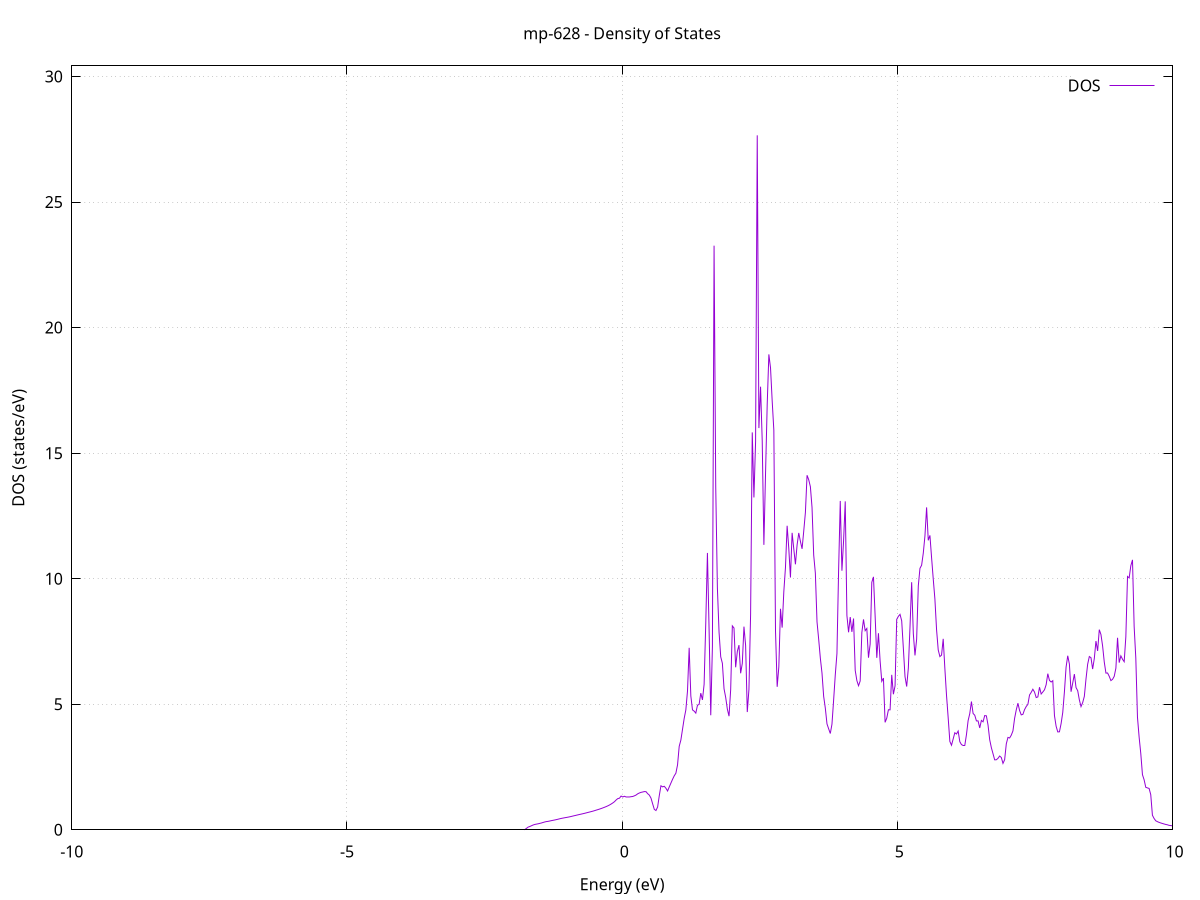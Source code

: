 set title 'mp-628 - Density of States'
set xlabel 'Energy (eV)'
set ylabel 'DOS (states/eV)'
set grid
set xrange [-10:10]
set yrange [0:30.425]
set xzeroaxis lt -1
set terminal png size 800,600
set output 'mp-628_dos_gnuplot.png'
plot '-' using 1:2 with lines title 'DOS'
-46.691500 0.000000
-46.661300 0.000000
-46.631200 0.000000
-46.601000 0.000000
-46.570800 0.000000
-46.540600 0.000000
-46.510500 0.000000
-46.480300 0.000000
-46.450100 0.000000
-46.420000 0.000000
-46.389800 0.000000
-46.359600 0.000000
-46.329500 0.000000
-46.299300 0.000000
-46.269100 0.000000
-46.239000 0.000000
-46.208800 0.000000
-46.178600 0.000000
-46.148400 0.000000
-46.118300 0.000000
-46.088100 0.000000
-46.057900 0.000000
-46.027800 0.000000
-45.997600 0.000000
-45.967400 0.000000
-45.937300 0.000000
-45.907100 0.000000
-45.876900 0.000000
-45.846700 0.000000
-45.816600 0.000000
-45.786400 0.000000
-45.756200 0.000000
-45.726100 0.000000
-45.695900 0.000000
-45.665700 0.000000
-45.635600 0.000000
-45.605400 0.000000
-45.575200 0.000000
-45.545100 0.000000
-45.514900 0.000000
-45.484700 0.000000
-45.454500 0.000000
-45.424400 0.000000
-45.394200 0.000000
-45.364000 0.000000
-45.333900 0.000000
-45.303700 0.000000
-45.273500 0.000000
-45.243400 0.000000
-45.213200 0.000000
-45.183000 0.000000
-45.152800 0.000000
-45.122700 0.000000
-45.092500 0.000000
-45.062300 0.000000
-45.032200 0.000000
-45.002000 0.000000
-44.971800 0.000000
-44.941700 0.000000
-44.911500 0.000000
-44.881300 0.000000
-44.851200 0.000000
-44.821000 0.000000
-44.790800 0.000000
-44.760600 0.000000
-44.730500 0.000000
-44.700300 0.000000
-44.670100 0.000000
-44.640000 0.000000
-44.609800 0.000000
-44.579600 0.000000
-44.549500 0.000000
-44.519300 0.000000
-44.489100 0.000000
-44.458900 0.000000
-44.428800 0.000000
-44.398600 0.000000
-44.368400 0.000000
-44.338300 0.000000
-44.308100 0.000000
-44.277900 0.000000
-44.247800 0.000000
-44.217600 0.000000
-44.187400 0.000000
-44.157300 0.000000
-44.127100 0.000000
-44.096900 0.000000
-44.066700 0.000000
-44.036600 0.000000
-44.006400 0.000000
-43.976200 0.000000
-43.946100 3.462700
-43.915900 21.617400
-43.885700 37.920900
-43.855600 63.812600
-43.825400 93.424800
-43.795200 0.000000
-43.765000 0.000000
-43.734900 0.000000
-43.704700 0.000000
-43.674500 0.000000
-43.644400 0.000000
-43.614200 0.000000
-43.584000 0.000000
-43.553900 0.000000
-43.523700 0.000000
-43.493500 0.000000
-43.463400 0.000000
-43.433200 0.000000
-43.403000 0.000000
-43.372800 0.000000
-43.342700 0.000000
-43.312500 0.000000
-43.282300 0.000000
-43.252200 0.000000
-43.222000 0.000000
-43.191800 0.000000
-43.161700 0.000000
-43.131500 0.000000
-43.101300 0.000000
-43.071100 0.000000
-43.041000 0.000000
-43.010800 0.000000
-42.980600 0.000000
-42.950500 0.000000
-42.920300 0.000000
-42.890100 0.000000
-42.860000 0.000000
-42.829800 0.000000
-42.799600 0.000000
-42.769500 0.000000
-42.739300 0.000000
-42.709100 0.000000
-42.678900 0.000000
-42.648800 0.000000
-42.618600 0.000000
-42.588400 0.000000
-42.558300 0.000000
-42.528100 0.000000
-42.497900 0.000000
-42.467800 0.000000
-42.437600 0.000000
-42.407400 0.000000
-42.377200 0.000000
-42.347100 0.000000
-42.316900 0.000000
-42.286700 0.000000
-42.256600 0.000000
-42.226400 0.000000
-42.196200 0.000000
-42.166100 0.000000
-42.135900 0.000000
-42.105700 0.000000
-42.075600 0.000000
-42.045400 0.000000
-42.015200 0.000000
-41.985000 0.000000
-41.954900 0.000000
-41.924700 0.000000
-41.894500 0.000000
-41.864400 0.000000
-41.834200 0.000000
-41.804000 0.000000
-41.773900 0.000000
-41.743700 0.000000
-41.713500 0.000000
-41.683300 0.000000
-41.653200 0.000000
-41.623000 0.000000
-41.592800 0.000000
-41.562700 0.000000
-41.532500 0.000000
-41.502300 0.000000
-41.472200 0.000000
-41.442000 0.000000
-41.411800 0.000000
-41.381700 0.000000
-41.351500 0.000000
-41.321300 0.000000
-41.291100 0.000000
-41.261000 0.000000
-41.230800 0.000000
-41.200600 0.000000
-41.170500 0.000000
-41.140300 0.000000
-41.110100 0.000000
-41.080000 0.000000
-41.049800 0.000000
-41.019600 0.000000
-40.989400 0.000000
-40.959300 0.000000
-40.929100 0.000000
-40.898900 0.000000
-40.868800 0.000000
-40.838600 0.000000
-40.808400 0.000000
-40.778300 0.000000
-40.748100 0.000000
-40.717900 0.000000
-40.687800 0.000000
-40.657600 0.000000
-40.627400 0.000000
-40.597200 0.000000
-40.567100 0.000000
-40.536900 0.000000
-40.506700 0.000000
-40.476600 0.000000
-40.446400 0.000000
-40.416200 0.000000
-40.386100 0.000000
-40.355900 0.000000
-40.325700 0.000000
-40.295500 0.000000
-40.265400 0.000000
-40.235200 0.000000
-40.205000 0.000000
-40.174900 0.000000
-40.144700 0.000000
-40.114500 0.000000
-40.084400 0.000000
-40.054200 0.000000
-40.024000 0.000000
-39.993900 0.000000
-39.963700 0.000000
-39.933500 0.000000
-39.903300 0.000000
-39.873200 0.000000
-39.843000 0.000000
-39.812800 0.000000
-39.782700 0.000000
-39.752500 0.000000
-39.722300 0.000000
-39.692200 0.000000
-39.662000 0.000000
-39.631800 0.000000
-39.601600 0.000000
-39.571500 0.000000
-39.541300 0.000000
-39.511100 0.000000
-39.481000 0.000000
-39.450800 0.000000
-39.420600 0.000000
-39.390500 0.000000
-39.360300 0.000000
-39.330100 0.000000
-39.300000 0.000000
-39.269800 0.000000
-39.239600 0.000000
-39.209400 0.000000
-39.179300 0.000000
-39.149100 0.000000
-39.118900 0.000000
-39.088800 0.000000
-39.058600 0.000000
-39.028400 0.000000
-38.998300 0.000000
-38.968100 0.000000
-38.937900 0.000000
-38.907700 0.000000
-38.877600 0.000000
-38.847400 0.000000
-38.817200 0.000000
-38.787100 0.000000
-38.756900 0.000000
-38.726700 0.000000
-38.696600 0.000000
-38.666400 0.000000
-38.636200 0.000000
-38.606100 0.000000
-38.575900 0.000000
-38.545700 0.000000
-38.515500 0.000000
-38.485400 0.000000
-38.455200 0.000000
-38.425000 0.000000
-38.394900 0.000000
-38.364700 0.000000
-38.334500 0.000000
-38.304400 0.000000
-38.274200 0.000000
-38.244000 0.000000
-38.213800 0.000000
-38.183700 0.000000
-38.153500 0.000000
-38.123300 0.000000
-38.093200 0.000000
-38.063000 0.000000
-38.032800 0.000000
-38.002700 0.000000
-37.972500 0.000000
-37.942300 0.000000
-37.912200 0.000000
-37.882000 0.000000
-37.851800 0.000000
-37.821600 0.000000
-37.791500 0.000000
-37.761300 0.000000
-37.731100 0.000000
-37.701000 0.000000
-37.670800 0.000000
-37.640600 0.000000
-37.610500 0.000000
-37.580300 0.000000
-37.550100 0.000000
-37.519900 0.000000
-37.489800 0.000000
-37.459600 0.000000
-37.429400 0.000000
-37.399300 0.000000
-37.369100 0.000000
-37.338900 0.000000
-37.308800 0.000000
-37.278600 0.000000
-37.248400 0.000000
-37.218300 0.000000
-37.188100 0.000000
-37.157900 0.000000
-37.127700 0.000000
-37.097600 0.000000
-37.067400 0.000000
-37.037200 0.000000
-37.007100 0.000000
-36.976900 0.000000
-36.946700 0.000000
-36.916600 0.000000
-36.886400 0.000000
-36.856200 0.000000
-36.826000 0.000000
-36.795900 0.000000
-36.765700 0.000000
-36.735500 0.000000
-36.705400 0.000000
-36.675200 0.000000
-36.645000 0.000000
-36.614900 0.000000
-36.584700 0.000000
-36.554500 0.000000
-36.524400 0.000000
-36.494200 0.000000
-36.464000 0.000000
-36.433800 0.000000
-36.403700 0.000000
-36.373500 0.000000
-36.343300 0.000000
-36.313200 0.000000
-36.283000 0.000000
-36.252800 0.000000
-36.222700 0.000000
-36.192500 0.000000
-36.162300 0.000000
-36.132100 0.000000
-36.102000 0.000000
-36.071800 0.000000
-36.041600 0.000000
-36.011500 0.000000
-35.981300 0.000000
-35.951100 0.000000
-35.921000 0.000000
-35.890800 0.000000
-35.860600 0.000000
-35.830500 0.000000
-35.800300 0.000000
-35.770100 0.000000
-35.739900 0.000000
-35.709800 0.000000
-35.679600 0.000000
-35.649400 0.000000
-35.619300 0.000000
-35.589100 0.000000
-35.558900 0.000000
-35.528800 0.000000
-35.498600 0.000000
-35.468400 0.000000
-35.438200 0.000000
-35.408100 0.000000
-35.377900 0.000000
-35.347700 0.000000
-35.317600 0.000000
-35.287400 0.000000
-35.257200 0.000000
-35.227100 0.000000
-35.196900 0.000000
-35.166700 0.000000
-35.136600 0.000000
-35.106400 0.000000
-35.076200 0.000000
-35.046000 0.000000
-35.015900 0.000000
-34.985700 0.000000
-34.955500 0.000000
-34.925400 0.000000
-34.895200 0.000000
-34.865000 0.000000
-34.834900 0.000000
-34.804700 0.000000
-34.774500 0.000000
-34.744300 0.000000
-34.714200 0.000000
-34.684000 0.000000
-34.653800 0.000000
-34.623700 0.000000
-34.593500 0.000000
-34.563300 0.000000
-34.533200 0.000000
-34.503000 0.000000
-34.472800 0.000000
-34.442700 0.000000
-34.412500 0.000000
-34.382300 0.000000
-34.352100 0.000000
-34.322000 0.000000
-34.291800 0.000000
-34.261600 0.000000
-34.231500 0.000000
-34.201300 0.000000
-34.171100 0.000000
-34.141000 0.000000
-34.110800 0.000000
-34.080600 0.000000
-34.050400 0.000000
-34.020300 0.000000
-33.990100 0.000000
-33.959900 0.000000
-33.929800 0.000000
-33.899600 0.000000
-33.869400 0.000000
-33.839300 0.000000
-33.809100 0.000000
-33.778900 0.000000
-33.748700 0.000000
-33.718600 0.000000
-33.688400 0.000000
-33.658200 0.000000
-33.628100 0.000000
-33.597900 0.000000
-33.567700 0.000000
-33.537600 0.000000
-33.507400 0.000000
-33.477200 0.000000
-33.447100 0.000000
-33.416900 0.000000
-33.386700 0.000000
-33.356500 0.000000
-33.326400 0.000000
-33.296200 0.000000
-33.266000 0.000000
-33.235900 0.000000
-33.205700 0.000000
-33.175500 0.000000
-33.145400 0.000000
-33.115200 0.000000
-33.085000 0.000000
-33.054800 0.000000
-33.024700 0.000000
-32.994500 0.000000
-32.964300 0.000000
-32.934200 0.000000
-32.904000 0.000000
-32.873800 0.000000
-32.843700 0.000000
-32.813500 0.000000
-32.783300 0.000000
-32.753200 0.000000
-32.723000 0.000000
-32.692800 0.000000
-32.662600 0.000000
-32.632500 0.000000
-32.602300 0.000000
-32.572100 0.000000
-32.542000 0.000000
-32.511800 0.000000
-32.481600 0.000000
-32.451500 0.000000
-32.421300 0.000000
-32.391100 0.000000
-32.360900 0.000000
-32.330800 0.000000
-32.300600 0.000000
-32.270400 0.000000
-32.240300 0.000000
-32.210100 0.000000
-32.179900 0.000000
-32.149800 0.000000
-32.119600 0.000000
-32.089400 0.000000
-32.059300 0.000000
-32.029100 0.000000
-31.998900 0.000000
-31.968700 0.000000
-31.938600 0.000000
-31.908400 0.000000
-31.878200 0.000000
-31.848100 0.000000
-31.817900 0.000000
-31.787700 0.000000
-31.757600 0.000000
-31.727400 0.000000
-31.697200 0.000000
-31.667000 0.000000
-31.636900 0.000000
-31.606700 0.000000
-31.576500 0.000000
-31.546400 0.000000
-31.516200 0.000000
-31.486000 0.000000
-31.455900 0.000000
-31.425700 0.000000
-31.395500 0.000000
-31.365400 0.000000
-31.335200 0.000000
-31.305000 0.000000
-31.274800 0.000000
-31.244700 0.000000
-31.214500 0.000000
-31.184300 0.000000
-31.154200 0.000000
-31.124000 0.000000
-31.093800 0.000000
-31.063700 0.000000
-31.033500 0.000000
-31.003300 0.000000
-30.973100 0.000000
-30.943000 0.000000
-30.912800 0.000000
-30.882600 0.000000
-30.852500 0.000000
-30.822300 0.000000
-30.792100 0.000000
-30.762000 0.000000
-30.731800 0.000000
-30.701600 0.000000
-30.671500 0.000000
-30.641300 0.000000
-30.611100 0.000000
-30.580900 0.000000
-30.550800 0.000000
-30.520600 0.000000
-30.490400 0.000000
-30.460300 0.000000
-30.430100 0.000000
-30.399900 0.000000
-30.369800 0.000000
-30.339600 0.000000
-30.309400 0.000000
-30.279200 0.000000
-30.249100 0.000000
-30.218900 0.000000
-30.188700 0.000000
-30.158600 0.000000
-30.128400 0.000000
-30.098200 0.000000
-30.068100 0.000000
-30.037900 0.000000
-30.007700 0.000000
-29.977600 0.000000
-29.947400 0.000000
-29.917200 0.000000
-29.887000 0.000000
-29.856900 0.000000
-29.826700 0.000000
-29.796500 0.000000
-29.766400 0.000000
-29.736200 0.000000
-29.706000 0.000000
-29.675900 0.000000
-29.645700 0.000000
-29.615500 0.000000
-29.585300 0.000000
-29.555200 0.000000
-29.525000 0.000000
-29.494800 0.000000
-29.464700 0.000000
-29.434500 0.000000
-29.404300 0.000000
-29.374200 0.000000
-29.344000 0.000000
-29.313800 0.000000
-29.283700 0.000000
-29.253500 0.000000
-29.223300 0.000000
-29.193100 0.000000
-29.163000 0.000000
-29.132800 0.000000
-29.102600 0.000000
-29.072500 0.000000
-29.042300 0.000000
-29.012100 0.000000
-28.982000 0.000000
-28.951800 0.000000
-28.921600 0.000000
-28.891400 0.000000
-28.861300 0.000000
-28.831100 0.000000
-28.800900 0.000000
-28.770800 0.000000
-28.740600 0.000000
-28.710400 0.000000
-28.680300 0.000000
-28.650100 0.000000
-28.619900 0.000000
-28.589800 0.000000
-28.559600 0.000000
-28.529400 0.000000
-28.499200 0.000000
-28.469100 0.000000
-28.438900 0.000000
-28.408700 0.000000
-28.378600 0.000000
-28.348400 0.000000
-28.318200 0.000000
-28.288100 0.000000
-28.257900 0.000000
-28.227700 0.000000
-28.197500 0.000000
-28.167400 0.000000
-28.137200 0.000000
-28.107000 0.000000
-28.076900 0.000000
-28.046700 0.000000
-28.016500 0.000000
-27.986400 0.000000
-27.956200 0.000000
-27.926000 0.000000
-27.895900 0.000000
-27.865700 0.000000
-27.835500 0.000000
-27.805300 0.000000
-27.775200 0.000000
-27.745000 0.000000
-27.714800 0.000000
-27.684700 0.000000
-27.654500 0.000000
-27.624300 0.000000
-27.594200 0.000000
-27.564000 0.000000
-27.533800 0.000000
-27.503600 0.000000
-27.473500 0.000000
-27.443300 0.000000
-27.413100 0.000000
-27.383000 0.000000
-27.352800 0.000000
-27.322600 0.000000
-27.292500 0.000000
-27.262300 0.000000
-27.232100 0.000000
-27.202000 0.000000
-27.171800 0.000000
-27.141600 0.000000
-27.111400 0.000000
-27.081300 0.000000
-27.051100 0.000000
-27.020900 0.000000
-26.990800 0.000000
-26.960600 0.000000
-26.930400 0.000000
-26.900300 0.000000
-26.870100 0.000000
-26.839900 0.000000
-26.809700 0.000000
-26.779600 0.000000
-26.749400 0.000000
-26.719200 0.000000
-26.689100 0.000000
-26.658900 0.000000
-26.628700 0.000000
-26.598600 0.000000
-26.568400 0.000000
-26.538200 0.000000
-26.508100 0.000000
-26.477900 0.000000
-26.447700 0.000000
-26.417500 0.000000
-26.387400 0.000000
-26.357200 0.000000
-26.327000 0.000000
-26.296900 0.000000
-26.266700 0.000000
-26.236500 0.000000
-26.206400 0.000000
-26.176200 0.000000
-26.146000 0.000000
-26.115800 0.000000
-26.085700 0.000000
-26.055500 0.000000
-26.025300 0.000000
-25.995200 0.000000
-25.965000 0.000000
-25.934800 0.000000
-25.904700 0.000000
-25.874500 0.000000
-25.844300 0.000000
-25.814200 0.000000
-25.784000 0.000000
-25.753800 0.000000
-25.723600 0.000000
-25.693500 0.000000
-25.663300 0.000000
-25.633100 0.000000
-25.603000 0.000000
-25.572800 0.000000
-25.542600 0.000000
-25.512500 0.000000
-25.482300 0.000000
-25.452100 0.000000
-25.421900 0.000000
-25.391800 0.000000
-25.361600 0.000000
-25.331400 0.000000
-25.301300 0.000000
-25.271100 0.000000
-25.240900 0.000000
-25.210800 0.000000
-25.180600 0.000000
-25.150400 0.000000
-25.120300 0.000000
-25.090100 0.000000
-25.059900 0.000000
-25.029700 0.000000
-24.999600 0.000000
-24.969400 0.000000
-24.939200 0.000000
-24.909100 0.000000
-24.878900 0.000000
-24.848700 0.000000
-24.818600 0.000000
-24.788400 0.000000
-24.758200 0.000000
-24.728000 0.000000
-24.697900 0.000000
-24.667700 0.000000
-24.637500 0.000000
-24.607400 0.000000
-24.577200 0.000000
-24.547000 0.000000
-24.516900 0.000000
-24.486700 0.000000
-24.456500 0.000000
-24.426400 0.000000
-24.396200 0.000000
-24.366000 0.000000
-24.335800 0.000000
-24.305700 0.000000
-24.275500 0.000000
-24.245300 0.000000
-24.215200 0.000000
-24.185000 0.000000
-24.154800 0.000000
-24.124700 0.000000
-24.094500 0.000000
-24.064300 0.000000
-24.034100 0.000000
-24.004000 0.000000
-23.973800 0.000000
-23.943600 0.000000
-23.913500 0.000000
-23.883300 0.000000
-23.853100 0.000000
-23.823000 0.000000
-23.792800 0.000000
-23.762600 0.000000
-23.732500 0.000000
-23.702300 0.000000
-23.672100 0.000000
-23.641900 0.000000
-23.611800 0.000000
-23.581600 0.000000
-23.551400 0.000000
-23.521300 0.000000
-23.491100 0.000000
-23.460900 0.000000
-23.430800 0.000000
-23.400600 0.000000
-23.370400 0.000000
-23.340200 0.000000
-23.310100 0.000000
-23.279900 0.000000
-23.249700 0.000000
-23.219600 0.000000
-23.189400 0.000000
-23.159200 0.000000
-23.129100 0.000000
-23.098900 0.000000
-23.068700 0.000000
-23.038600 0.000000
-23.008400 0.000000
-22.978200 0.000000
-22.948000 0.000000
-22.917900 0.000000
-22.887700 0.000000
-22.857500 0.000000
-22.827400 0.000000
-22.797200 0.000000
-22.767000 0.000000
-22.736900 0.000000
-22.706700 0.000000
-22.676500 0.000000
-22.646300 0.000000
-22.616200 0.000000
-22.586000 0.000000
-22.555800 0.000000
-22.525700 0.000000
-22.495500 0.000000
-22.465300 4.645400
-22.435200 11.000500
-22.405000 17.862500
-22.374800 23.628100
-22.344700 27.455900
-22.314500 22.868600
-22.284300 25.580400
-22.254100 19.267300
-22.224000 27.534500
-22.193800 14.946900
-22.163600 25.389500
-22.133500 23.352900
-22.103300 30.331000
-22.073100 25.716200
-22.043000 30.834800
-22.012800 42.668200
-21.982600 33.555200
-21.952400 28.437700
-21.922300 56.619900
-21.892100 40.125200
-21.861900 50.451100
-21.831800 45.503600
-21.801600 22.066200
-21.771400 15.341200
-21.741300 76.876700
-21.711100 22.659000
-21.680900 1.636900
-21.650800 0.000000
-21.620600 0.000000
-21.590400 0.000000
-21.560200 0.000000
-21.530100 0.000000
-21.499900 0.000000
-21.469700 0.000000
-21.439600 0.000000
-21.409400 0.000000
-21.379200 0.000000
-21.349100 0.000000
-21.318900 0.000000
-21.288700 0.000000
-21.258500 0.000000
-21.228400 0.000000
-21.198200 0.000000
-21.168000 0.000000
-21.137900 0.000000
-21.107700 0.000000
-21.077500 0.000000
-21.047400 0.000000
-21.017200 0.000000
-20.987000 0.000000
-20.956900 0.000000
-20.926700 0.000000
-20.896500 0.000000
-20.866300 0.000000
-20.836200 0.000000
-20.806000 0.000000
-20.775800 0.000000
-20.745700 0.000000
-20.715500 0.000000
-20.685300 0.000000
-20.655200 0.000000
-20.625000 0.000000
-20.594800 0.000000
-20.564600 0.000000
-20.534500 0.000000
-20.504300 0.000000
-20.474100 0.000000
-20.444000 0.000000
-20.413800 0.000000
-20.383600 0.000000
-20.353500 0.000000
-20.323300 0.000000
-20.293100 0.000000
-20.263000 0.000000
-20.232800 0.000000
-20.202600 0.000000
-20.172400 0.000000
-20.142300 0.000000
-20.112100 0.000000
-20.081900 0.000000
-20.051800 0.000000
-20.021600 0.000000
-19.991400 0.000000
-19.961300 0.000000
-19.931100 0.000000
-19.900900 0.000000
-19.870700 0.000000
-19.840600 0.000000
-19.810400 0.000000
-19.780200 0.000000
-19.750100 0.000000
-19.719900 0.000000
-19.689700 0.000000
-19.659600 0.000000
-19.629400 0.000000
-19.599200 0.000000
-19.569100 0.000000
-19.538900 0.000000
-19.508700 0.000000
-19.478500 0.000000
-19.448400 0.000000
-19.418200 0.000000
-19.388000 0.000000
-19.357900 0.000000
-19.327700 0.000000
-19.297500 0.000000
-19.267400 0.000000
-19.237200 0.000000
-19.207000 0.000000
-19.176800 0.000000
-19.146700 0.000000
-19.116500 0.000000
-19.086300 0.000000
-19.056200 0.000000
-19.026000 0.000000
-18.995800 0.000000
-18.965700 0.000000
-18.935500 0.000000
-18.905300 0.000000
-18.875200 0.000000
-18.845000 0.000000
-18.814800 0.000000
-18.784600 0.000000
-18.754500 0.000000
-18.724300 0.000000
-18.694100 0.000000
-18.664000 0.000000
-18.633800 0.000000
-18.603600 0.000000
-18.573500 0.000000
-18.543300 0.000000
-18.513100 0.000000
-18.482900 0.000000
-18.452800 0.000000
-18.422600 0.000000
-18.392400 0.000000
-18.362300 0.000000
-18.332100 0.000000
-18.301900 0.000000
-18.271800 0.000000
-18.241600 0.000000
-18.211400 0.000000
-18.181300 0.000000
-18.151100 0.000000
-18.120900 0.000000
-18.090700 0.000000
-18.060600 0.000000
-18.030400 0.000000
-18.000200 0.000000
-17.970100 0.000000
-17.939900 0.000000
-17.909700 0.000000
-17.879600 0.000000
-17.849400 0.000000
-17.819200 0.000000
-17.789000 0.000000
-17.758900 0.000000
-17.728700 0.000000
-17.698500 0.000000
-17.668400 0.000000
-17.638200 0.000000
-17.608000 0.000000
-17.577900 0.000000
-17.547700 0.000000
-17.517500 0.000000
-17.487400 0.000000
-17.457200 0.000000
-17.427000 0.000000
-17.396800 0.000000
-17.366700 0.000000
-17.336500 0.000000
-17.306300 0.000000
-17.276200 0.000000
-17.246000 0.000000
-17.215800 0.000000
-17.185700 0.000000
-17.155500 0.000000
-17.125300 0.000000
-17.095100 0.000000
-17.065000 0.000000
-17.034800 0.000000
-17.004600 0.000000
-16.974500 0.000000
-16.944300 0.000000
-16.914100 0.000000
-16.884000 0.000000
-16.853800 0.000000
-16.823600 0.000000
-16.793500 0.000000
-16.763300 0.000000
-16.733100 0.000000
-16.702900 0.000000
-16.672800 0.000000
-16.642600 0.000000
-16.612400 0.000000
-16.582300 0.000000
-16.552100 0.000000
-16.521900 0.000000
-16.491800 0.000000
-16.461600 0.000000
-16.431400 0.000000
-16.401200 0.000000
-16.371100 0.000000
-16.340900 0.000000
-16.310700 0.000000
-16.280600 0.000000
-16.250400 0.000000
-16.220200 0.000000
-16.190100 0.000000
-16.159900 0.000000
-16.129700 0.000000
-16.099600 0.000000
-16.069400 0.000000
-16.039200 0.000000
-16.009000 0.000000
-15.978900 0.000000
-15.948700 0.000000
-15.918500 0.000000
-15.888400 0.000000
-15.858200 0.000000
-15.828000 0.000000
-15.797900 0.000000
-15.767700 0.000000
-15.737500 0.000000
-15.707300 0.000000
-15.677200 0.000000
-15.647000 0.000000
-15.616800 0.000000
-15.586700 0.000000
-15.556500 0.000000
-15.526300 0.000000
-15.496200 0.000000
-15.466000 0.000000
-15.435800 0.000000
-15.405700 0.000000
-15.375500 0.000000
-15.345300 0.000000
-15.315100 0.000000
-15.285000 0.000000
-15.254800 0.000000
-15.224600 0.000000
-15.194500 0.000000
-15.164300 0.000000
-15.134100 0.000000
-15.104000 0.000000
-15.073800 0.000000
-15.043600 0.000000
-15.013400 0.000000
-14.983300 0.000000
-14.953100 0.000000
-14.922900 0.000000
-14.892800 0.000000
-14.862600 0.000000
-14.832400 0.000000
-14.802300 0.000000
-14.772100 0.000000
-14.741900 0.000000
-14.711800 0.000000
-14.681600 0.000000
-14.651400 0.000000
-14.621200 0.000000
-14.591100 0.000000
-14.560900 0.000000
-14.530700 0.000000
-14.500600 0.000000
-14.470400 0.000000
-14.440200 0.000000
-14.410100 0.000000
-14.379900 0.000000
-14.349700 0.000000
-14.319500 0.000000
-14.289400 0.000000
-14.259200 0.000000
-14.229000 0.000000
-14.198900 0.000000
-14.168700 0.000000
-14.138500 0.000000
-14.108400 0.000000
-14.078200 0.000000
-14.048000 0.000000
-14.017800 0.000000
-13.987700 0.000000
-13.957500 0.000000
-13.927300 0.000000
-13.897200 0.000000
-13.867000 0.000000
-13.836800 0.000000
-13.806700 0.000000
-13.776500 0.000000
-13.746300 0.000000
-13.716200 0.000000
-13.686000 0.000000
-13.655800 0.000000
-13.625600 0.000000
-13.595500 0.000000
-13.565300 0.000000
-13.535100 0.000000
-13.505000 0.000000
-13.474800 0.000000
-13.444600 0.000000
-13.414500 0.000000
-13.384300 0.000000
-13.354100 0.000000
-13.323900 0.000000
-13.293800 0.000000
-13.263600 0.000000
-13.233400 0.000000
-13.203300 0.000000
-13.173100 0.000000
-13.142900 0.000000
-13.112800 0.000000
-13.082600 0.000000
-13.052400 0.000000
-13.022300 0.000000
-12.992100 0.000000
-12.961900 0.000000
-12.931700 0.000000
-12.901600 0.000000
-12.871400 0.000000
-12.841200 0.000000
-12.811100 0.000000
-12.780900 0.000000
-12.750700 0.000000
-12.720600 0.000000
-12.690400 0.000000
-12.660200 0.000000
-12.630000 0.000000
-12.599900 0.000000
-12.569700 0.000000
-12.539500 0.000000
-12.509400 0.000000
-12.479200 0.000000
-12.449000 0.000000
-12.418900 0.000000
-12.388700 0.000000
-12.358500 0.000000
-12.328400 0.000000
-12.298200 0.000000
-12.268000 0.000000
-12.237800 0.000000
-12.207700 0.000000
-12.177500 0.000000
-12.147300 0.000000
-12.117200 0.000000
-12.087000 0.000000
-12.056800 0.000000
-12.026700 0.000000
-11.996500 0.000000
-11.966300 0.000000
-11.936100 0.000000
-11.906000 0.000000
-11.875800 0.000000
-11.845600 0.000000
-11.815500 0.000000
-11.785300 0.000000
-11.755100 0.000000
-11.725000 0.000000
-11.694800 0.000000
-11.664600 0.000000
-11.634500 0.000000
-11.604300 0.000000
-11.574100 0.000000
-11.543900 0.000000
-11.513800 0.000000
-11.483600 0.000000
-11.453400 0.000000
-11.423300 0.000000
-11.393100 0.000000
-11.362900 0.000000
-11.332800 0.000000
-11.302600 0.000000
-11.272400 0.000000
-11.242200 0.000000
-11.212100 0.000000
-11.181900 0.000000
-11.151700 0.000000
-11.121600 0.000000
-11.091400 0.000000
-11.061200 0.000000
-11.031100 0.000000
-11.000900 0.000000
-10.970700 0.000000
-10.940600 0.000000
-10.910400 0.000000
-10.880200 0.000000
-10.850000 0.000000
-10.819900 0.000000
-10.789700 0.000000
-10.759500 0.000000
-10.729400 0.000000
-10.699200 0.000000
-10.669000 0.000000
-10.638900 0.000000
-10.608700 0.000000
-10.578500 0.000000
-10.548300 0.000000
-10.518200 0.000000
-10.488000 0.000000
-10.457800 0.000000
-10.427700 0.000000
-10.397500 0.000000
-10.367300 0.000000
-10.337200 0.000000
-10.307000 0.000000
-10.276800 0.000000
-10.246700 0.000000
-10.216500 0.000000
-10.186300 0.000000
-10.156100 0.000000
-10.126000 0.000000
-10.095800 0.000000
-10.065600 0.000000
-10.035500 0.000000
-10.005300 0.000000
-9.975100 0.000000
-9.945000 0.000000
-9.914800 0.000000
-9.884600 0.000000
-9.854400 0.000000
-9.824300 0.000000
-9.794100 0.000000
-9.763900 0.000000
-9.733800 0.000000
-9.703600 0.000000
-9.673400 0.000000
-9.643300 0.000000
-9.613100 0.000000
-9.582900 0.000000
-9.552800 0.000000
-9.522600 0.000000
-9.492400 0.000000
-9.462200 0.000000
-9.432100 0.000000
-9.401900 0.000000
-9.371700 0.000000
-9.341600 0.000000
-9.311400 0.000000
-9.281200 0.000000
-9.251100 0.000000
-9.220900 0.000000
-9.190700 0.000000
-9.160500 0.000000
-9.130400 0.000000
-9.100200 0.000000
-9.070000 0.000000
-9.039900 0.000000
-9.009700 0.000000
-8.979500 0.000000
-8.949400 0.000000
-8.919200 0.000000
-8.889000 0.000000
-8.858900 0.000000
-8.828700 0.000000
-8.798500 0.000000
-8.768300 0.000000
-8.738200 0.000000
-8.708000 0.000000
-8.677800 0.000000
-8.647700 0.000000
-8.617500 0.000000
-8.587300 0.000000
-8.557200 0.000000
-8.527000 0.000000
-8.496800 0.000000
-8.466600 0.000000
-8.436500 0.000000
-8.406300 0.000000
-8.376100 0.000000
-8.346000 0.000000
-8.315800 0.000000
-8.285600 0.000000
-8.255500 0.000000
-8.225300 0.000000
-8.195100 0.000000
-8.165000 0.000000
-8.134800 0.000000
-8.104600 0.000000
-8.074400 0.000000
-8.044300 0.000000
-8.014100 0.000000
-7.983900 0.000000
-7.953800 0.000000
-7.923600 0.000000
-7.893400 0.000000
-7.863300 0.000000
-7.833100 0.000000
-7.802900 0.000000
-7.772700 0.000000
-7.742600 0.000000
-7.712400 0.000000
-7.682200 0.000000
-7.652100 0.000000
-7.621900 0.000000
-7.591700 0.000000
-7.561600 0.000000
-7.531400 0.000000
-7.501200 0.000000
-7.471100 0.000000
-7.440900 0.000000
-7.410700 0.000000
-7.380500 0.000000
-7.350400 0.000000
-7.320200 0.000000
-7.290000 0.000000
-7.259900 0.000000
-7.229700 0.000000
-7.199500 0.000000
-7.169400 0.000000
-7.139200 0.000000
-7.109000 0.000000
-7.078800 0.000000
-7.048700 0.000000
-7.018500 0.000000
-6.988300 0.000000
-6.958200 0.000000
-6.928000 0.000000
-6.897800 0.000000
-6.867700 0.000000
-6.837500 0.000000
-6.807300 0.000000
-6.777200 0.000000
-6.747000 0.000000
-6.716800 0.000000
-6.686600 0.000000
-6.656500 0.000000
-6.626300 0.000000
-6.596100 0.000000
-6.566000 0.000000
-6.535800 0.000000
-6.505600 0.000000
-6.475500 0.000000
-6.445300 0.000000
-6.415100 0.000000
-6.384900 0.000000
-6.354800 0.000000
-6.324600 0.000000
-6.294400 0.000000
-6.264300 0.000000
-6.234100 0.000000
-6.203900 0.000000
-6.173800 0.000000
-6.143600 0.000000
-6.113400 0.000000
-6.083300 0.000000
-6.053100 0.000000
-6.022900 0.000000
-5.992700 0.000000
-5.962600 0.000000
-5.932400 0.000000
-5.902200 0.000000
-5.872100 0.000000
-5.841900 0.000000
-5.811700 0.000000
-5.781600 0.000000
-5.751400 0.000000
-5.721200 0.000000
-5.691000 0.000000
-5.660900 0.000000
-5.630700 0.000000
-5.600500 0.000000
-5.570400 0.000000
-5.540200 0.000000
-5.510000 0.000000
-5.479900 0.000000
-5.449700 0.000000
-5.419500 0.000000
-5.389400 0.000000
-5.359200 0.000000
-5.329000 0.000000
-5.298800 0.000000
-5.268700 0.000000
-5.238500 0.000000
-5.208300 0.000000
-5.178200 0.000000
-5.148000 0.000000
-5.117800 0.000000
-5.087700 0.000000
-5.057500 0.000000
-5.027300 0.000000
-4.997100 0.000000
-4.967000 0.000000
-4.936800 0.000000
-4.906600 0.000000
-4.876500 0.000000
-4.846300 0.000000
-4.816100 0.000000
-4.786000 0.000000
-4.755800 0.000000
-4.725600 0.000000
-4.695500 0.000000
-4.665300 0.000000
-4.635100 0.000000
-4.604900 0.000000
-4.574800 0.000000
-4.544600 0.000000
-4.514400 0.000000
-4.484300 0.000000
-4.454100 0.000000
-4.423900 0.000000
-4.393800 0.000000
-4.363600 0.000000
-4.333400 0.000000
-4.303200 0.000000
-4.273100 0.000000
-4.242900 0.000000
-4.212700 0.000000
-4.182600 0.000000
-4.152400 0.000000
-4.122200 0.000000
-4.092100 0.000000
-4.061900 0.000000
-4.031700 0.000000
-4.001600 0.000000
-3.971400 0.000000
-3.941200 0.000000
-3.911000 0.000000
-3.880900 0.000000
-3.850700 0.000000
-3.820500 0.000000
-3.790400 0.000000
-3.760200 0.000000
-3.730000 0.000000
-3.699900 0.000000
-3.669700 0.000000
-3.639500 0.000000
-3.609300 0.000000
-3.579200 0.000000
-3.549000 0.000000
-3.518800 0.000000
-3.488700 0.000000
-3.458500 0.000000
-3.428300 0.000000
-3.398200 0.000000
-3.368000 0.000000
-3.337800 0.000000
-3.307700 0.000000
-3.277500 0.000000
-3.247300 0.000000
-3.217100 0.000000
-3.187000 0.000000
-3.156800 0.000000
-3.126600 0.000000
-3.096500 0.000000
-3.066300 0.000000
-3.036100 0.000000
-3.006000 0.000000
-2.975800 0.000000
-2.945600 0.000000
-2.915400 0.000000
-2.885300 0.000000
-2.855100 0.000000
-2.824900 0.000000
-2.794800 0.000000
-2.764600 0.000000
-2.734400 0.000000
-2.704300 0.000000
-2.674100 0.000000
-2.643900 0.000000
-2.613800 0.000000
-2.583600 0.000000
-2.553400 0.000000
-2.523200 0.000000
-2.493100 0.000000
-2.462900 0.000000
-2.432700 0.000000
-2.402600 0.000000
-2.372400 0.000000
-2.342200 0.000000
-2.312100 0.000000
-2.281900 0.000000
-2.251700 0.000000
-2.221500 0.000000
-2.191400 0.000000
-2.161200 0.000000
-2.131000 0.000000
-2.100900 0.000000
-2.070700 0.000000
-2.040500 0.000000
-2.010400 0.000000
-1.980200 0.000000
-1.950000 0.000000
-1.919900 0.000000
-1.889700 0.000000
-1.859500 0.000000
-1.829300 0.000000
-1.799200 0.000000
-1.769000 0.008400
-1.738800 0.056100
-1.708700 0.106600
-1.678500 0.129900
-1.648300 0.159900
-1.618200 0.189700
-1.588000 0.211900
-1.557800 0.225200
-1.527600 0.237700
-1.497500 0.254300
-1.467300 0.270300
-1.437100 0.291200
-1.407000 0.310400
-1.376800 0.326600
-1.346600 0.334600
-1.316500 0.348900
-1.286300 0.363400
-1.256100 0.376700
-1.226000 0.389700
-1.195800 0.404200
-1.165600 0.420400
-1.135400 0.437100
-1.105300 0.452900
-1.075100 0.465600
-1.044900 0.478500
-1.014800 0.490200
-0.984600 0.502200
-0.954400 0.515800
-0.924300 0.531200
-0.894100 0.547200
-0.863900 0.563200
-0.833700 0.578700
-0.803600 0.594500
-0.773400 0.610000
-0.743200 0.624500
-0.713100 0.639400
-0.682900 0.655600
-0.652700 0.672700
-0.622600 0.689800
-0.592400 0.706800
-0.562200 0.723700
-0.532100 0.741200
-0.501900 0.761300
-0.471700 0.782400
-0.441500 0.802800
-0.411400 0.823700
-0.381200 0.846700
-0.351000 0.871000
-0.320900 0.896400
-0.290700 0.923000
-0.260500 0.952800
-0.230400 0.986400
-0.200200 1.025300
-0.170000 1.068300
-0.139800 1.117500
-0.109700 1.185600
-0.079500 1.241400
-0.049300 1.257100
-0.019200 1.342700
0.011000 1.307100
0.041200 1.334300
0.071300 1.306700
0.101500 1.307500
0.131700 1.306600
0.161800 1.317400
0.192000 1.326100
0.222200 1.351600
0.252400 1.382900
0.282500 1.432200
0.312700 1.465100
0.342900 1.490000
0.373000 1.504600
0.403200 1.521000
0.433400 1.518700
0.463500 1.438400
0.493700 1.381100
0.523900 1.262600
0.554100 1.033700
0.584200 0.813100
0.614400 0.767000
0.644600 0.907400
0.674700 1.356400
0.704900 1.752500
0.735100 1.709800
0.765200 1.732100
0.795400 1.654100
0.825600 1.545200
0.855700 1.704900
0.885900 1.858700
0.916100 2.010200
0.946300 2.148200
0.976400 2.252500
1.006600 2.584700
1.036800 3.323200
1.066900 3.571700
1.097100 4.003400
1.127300 4.434600
1.157400 4.772700
1.187600 5.529500
1.217800 7.246300
1.248000 5.331000
1.278100 4.775500
1.308300 4.724700
1.338500 4.646400
1.368600 4.960900
1.398800 4.994000
1.429000 5.442600
1.459100 5.172800
1.489300 5.792800
1.519500 8.245500
1.549600 11.024500
1.579800 7.972900
1.610000 4.559900
1.640200 7.300500
1.670300 23.262900
1.700500 13.658600
1.730700 9.623700
1.760800 7.871400
1.791000 6.891200
1.821200 6.631000
1.851300 5.616000
1.881500 5.270600
1.911700 4.803300
1.941900 4.524500
1.972000 5.582400
2.002200 8.120900
2.032400 8.036000
2.062500 6.472100
2.092700 7.101900
2.122900 7.355900
2.153000 6.233000
2.183200 6.626600
2.213400 8.090500
2.243500 7.341100
2.273700 4.688600
2.303900 5.593500
2.334100 8.585400
2.364200 15.827200
2.394400 13.234800
2.424600 15.446900
2.454700 27.659100
2.484900 15.998700
2.515100 17.647400
2.545200 15.492300
2.575400 11.347400
2.605600 14.198400
2.635800 16.938200
2.665900 18.934100
2.696100 18.397300
2.726300 17.078500
2.756400 15.912000
2.786600 7.919300
2.816800 5.694500
2.846900 6.482700
2.877100 8.801600
2.907300 8.052200
2.937400 9.474600
2.967600 10.449100
2.997800 12.108400
3.028000 11.201200
3.058100 10.047300
3.088300 11.827400
3.118500 11.189600
3.148600 10.572900
3.178800 11.343100
3.209000 11.822400
3.239100 11.486700
3.269300 11.189400
3.299500 11.892000
3.329700 12.633400
3.359800 14.120100
3.390000 13.942200
3.420200 13.666300
3.450300 12.834600
3.480500 10.940200
3.510700 10.222800
3.540800 8.282100
3.571000 7.586900
3.601200 6.836300
3.631300 6.241900
3.661500 5.314500
3.691700 4.844500
3.721900 4.217400
3.752000 4.022700
3.782200 3.834500
3.812400 4.205600
3.842500 5.158100
3.872700 6.170700
3.902900 7.019100
3.933000 10.318000
3.963200 13.096600
3.993400 10.317400
4.023600 11.511600
4.053700 13.079600
4.083900 8.538500
4.114100 7.866900
4.144200 8.472400
4.174400 7.881900
4.204600 8.413500
4.234700 6.351400
4.264900 5.942600
4.295100 5.737400
4.325200 5.926300
4.355400 7.857500
4.385600 8.379100
4.415800 7.929000
4.445900 8.017800
4.476100 6.852900
4.506300 7.396400
4.536400 9.857700
4.566600 10.073200
4.596800 8.514800
4.626900 6.846900
4.657100 7.827000
4.687300 6.722500
4.717500 5.914300
4.747600 6.041500
4.777800 4.278800
4.808000 4.444400
4.838100 4.779400
4.868300 4.777600
4.898500 6.171000
4.928600 5.398400
4.958800 5.732400
4.989000 8.379700
5.019100 8.501200
5.049300 8.579300
5.079500 8.322200
5.109700 7.224300
5.139800 6.098700
5.170000 5.705100
5.200200 6.436800
5.230300 8.077700
5.260500 9.859500
5.290700 7.813100
5.320800 6.944100
5.351000 7.589000
5.381200 9.717100
5.411400 10.413400
5.441500 10.535800
5.471700 11.017300
5.501900 11.704000
5.532000 12.840100
5.562200 11.528000
5.592400 11.725500
5.622500 10.836900
5.652700 9.991300
5.682900 9.189900
5.713100 7.967500
5.743200 7.163200
5.773400 6.897900
5.803600 6.957000
5.833700 7.605200
5.863900 6.420700
5.894100 5.348700
5.924200 4.459600
5.954400 3.518900
5.984600 3.367100
6.014700 3.616500
6.044900 3.864100
6.075100 3.814700
6.105300 3.932600
6.135400 3.507500
6.165600 3.391900
6.195800 3.357300
6.225900 3.357900
6.256100 3.789100
6.286300 4.346700
6.316400 4.627100
6.346600 5.107700
6.376800 4.632300
6.407000 4.562600
6.437100 4.336400
6.467300 4.335500
6.497500 4.055300
6.527600 4.355100
6.557800 4.300900
6.588000 4.549800
6.618100 4.538400
6.648300 4.170500
6.678500 3.586600
6.708600 3.271000
6.738800 3.030000
6.769000 2.785400
6.799200 2.788000
6.829300 2.846100
6.859500 2.937500
6.889700 2.878200
6.919800 2.643500
6.950000 2.790100
6.980200 3.423800
7.010300 3.678300
7.040500 3.655700
7.070700 3.768100
7.100900 3.938200
7.131000 4.437300
7.161200 4.775800
7.191400 5.041900
7.221500 4.751700
7.251700 4.576300
7.281900 4.597500
7.312000 4.785300
7.342200 4.909600
7.372400 4.995700
7.402500 5.368600
7.432700 5.474300
7.462900 5.597500
7.493100 5.484000
7.523200 5.266500
7.553400 5.291000
7.583600 5.678300
7.613700 5.407900
7.643900 5.488400
7.674100 5.574400
7.704200 5.777800
7.734400 6.217300
7.764600 5.949100
7.794800 5.884800
7.824900 5.937400
7.855100 4.550900
7.885300 4.124100
7.915400 3.897300
7.945600 3.902000
7.975800 4.228300
8.005900 4.672800
8.036100 5.491000
8.066300 6.475800
8.096400 6.930900
8.126600 6.601100
8.156800 5.498600
8.187000 5.845100
8.217100 6.200100
8.247300 5.663200
8.277500 5.541000
8.307600 5.171300
8.337800 4.906400
8.368000 5.064600
8.398100 5.314400
8.428300 6.006800
8.458500 6.594800
8.488700 6.900200
8.518800 6.854100
8.549000 6.400700
8.579200 6.821200
8.609300 7.517200
8.639500 7.122600
8.669700 7.971200
8.699800 7.778700
8.730000 7.321300
8.760200 6.682000
8.790300 6.240500
8.820500 6.244200
8.850700 6.110000
8.880900 5.941700
8.911000 5.992400
8.941200 6.111900
8.971400 6.436100
9.001500 7.646200
9.031700 6.657200
9.061900 6.926400
9.092000 6.791800
9.122200 6.693600
9.152400 7.690800
9.182600 10.088800
9.212700 10.031200
9.242900 10.517800
9.273100 10.750100
9.303200 8.097900
9.333400 6.833300
9.363600 4.484100
9.393700 3.690100
9.423900 3.033200
9.454100 2.195000
9.484200 1.991400
9.514400 1.691800
9.544600 1.667700
9.574800 1.647000
9.604900 1.398200
9.635100 0.578800
9.665300 0.450600
9.695400 0.358500
9.725600 0.323800
9.755800 0.294800
9.785900 0.271600
9.816100 0.251300
9.846300 0.231600
9.876500 0.212500
9.906600 0.198900
9.936800 0.176900
9.967000 0.167900
9.997100 0.159100
10.027300 0.150500
10.057500 0.142200
10.087600 0.134200
10.117800 0.126400
10.148000 0.116700
10.178100 0.110400
10.208300 0.105700
10.238500 0.100900
10.268700 0.095900
10.298800 0.090700
10.329000 0.088900
10.359200 0.085600
10.389300 0.077900
10.419500 0.074200
10.449700 0.070500
10.479800 0.066700
10.510000 0.062900
10.540200 0.059000
10.570400 0.056700
10.600500 0.054500
10.630700 0.051700
10.660900 0.048300
10.691000 0.044400
10.721200 0.039900
10.751400 0.067800
10.781500 0.024800
10.811700 0.012600
10.841900 0.005800
10.872000 0.001600
10.902200 0.000000
10.932400 0.000000
10.962600 0.000000
10.992700 0.000000
11.022900 0.000000
11.053100 0.000000
11.083200 0.000000
11.113400 0.000000
11.143600 0.000000
11.173700 0.000000
11.203900 0.000000
11.234100 0.000000
11.264300 0.000000
11.294400 0.000000
11.324600 0.000000
11.354800 0.000000
11.384900 0.000000
11.415100 0.000000
11.445300 0.000000
11.475400 0.000000
11.505600 0.000000
11.535800 0.000000
11.565900 0.000000
11.596100 0.000000
11.626300 0.000000
11.656500 0.000000
11.686600 0.000000
11.716800 0.000000
11.747000 0.000000
11.777100 0.000000
11.807300 0.000000
11.837500 0.000000
11.867600 0.000000
11.897800 0.000000
11.928000 0.000000
11.958200 0.000000
11.988300 0.000000
12.018500 0.000000
12.048700 0.000000
12.078800 0.000000
12.109000 0.000000
12.139200 0.000000
12.169300 0.000000
12.199500 0.000000
12.229700 0.000000
12.259800 0.000000
12.290000 0.000000
12.320200 0.000000
12.350400 0.000000
12.380500 0.000000
12.410700 0.000000
12.440900 0.000000
12.471000 0.000000
12.501200 0.000000
12.531400 0.000000
12.561500 0.000000
12.591700 0.000000
12.621900 0.000000
12.652100 0.000000
12.682200 0.000000
12.712400 0.000000
12.742600 0.000000
12.772700 0.000000
12.802900 0.000000
12.833100 0.000000
12.863200 0.000000
12.893400 0.000000
12.923600 0.000000
12.953700 0.000000
12.983900 0.000000
13.014100 0.000000
13.044300 0.000000
13.074400 0.000000
13.104600 0.000000
13.134800 0.000000
13.164900 0.000000
13.195100 0.000000
13.225300 0.000000
13.255400 0.000000
13.285600 0.000000
13.315800 0.000000
13.346000 0.000000
13.376100 0.000000
13.406300 0.000000
13.436500 0.000000
13.466600 0.000000
13.496800 0.000000
13.527000 0.000000
13.557100 0.000000
13.587300 0.000000
13.617500 0.000000
13.647600 0.000000
e
